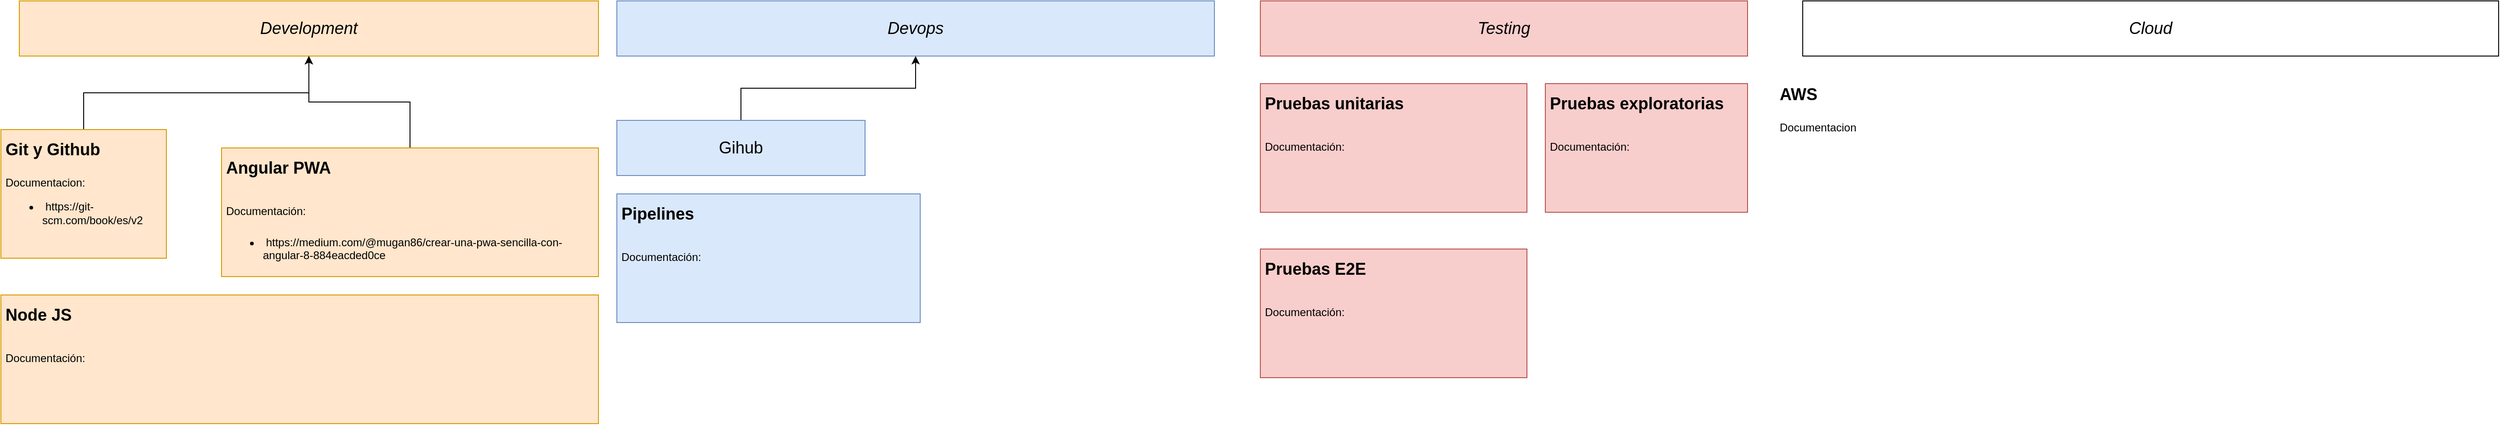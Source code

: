 <mxfile version="14.1.8" type="github" pages="2">
  <diagram id="YmT_-5XXrlfbfX3geV0W" name="Development roadmap">
    <mxGraphModel dx="1038" dy="548" grid="1" gridSize="10" guides="1" tooltips="1" connect="1" arrows="1" fold="1" page="1" pageScale="1" pageWidth="2000" pageHeight="2000" math="0" shadow="0">
      <root>
        <mxCell id="0" />
        <mxCell id="1" parent="0" />
        <mxCell id="GxBvIsNK3n5-PWfmjEQZ-1" value="Development" style="rounded=0;whiteSpace=wrap;html=1;fillColor=#ffe6cc;strokeColor=#d79b00;fontSize=18;fontStyle=2" parent="1" vertex="1">
          <mxGeometry x="50" y="70" width="630" height="60" as="geometry" />
        </mxCell>
        <mxCell id="GxBvIsNK3n5-PWfmjEQZ-2" value="Testing" style="rounded=0;whiteSpace=wrap;html=1;fillColor=#f8cecc;strokeColor=#b85450;fontSize=18;fontStyle=2" parent="1" vertex="1">
          <mxGeometry x="1400" y="70" width="530" height="60" as="geometry" />
        </mxCell>
        <mxCell id="GxBvIsNK3n5-PWfmjEQZ-3" value="Devops" style="rounded=0;whiteSpace=wrap;html=1;fillColor=#dae8fc;strokeColor=#6c8ebf;fontSize=18;fontStyle=2" parent="1" vertex="1">
          <mxGeometry x="700" y="70" width="650" height="60" as="geometry" />
        </mxCell>
        <mxCell id="GxBvIsNK3n5-PWfmjEQZ-4" value="Cloud" style="rounded=0;whiteSpace=wrap;html=1;fontSize=18;fontStyle=2" parent="1" vertex="1">
          <mxGeometry x="1990" y="70" width="757" height="60" as="geometry" />
        </mxCell>
        <mxCell id="50Z6vVFojl8kK-PPwzyE-3" value="" style="edgeStyle=orthogonalEdgeStyle;rounded=0;orthogonalLoop=1;jettySize=auto;html=1;" parent="1" source="qvffc2qcnDFIXGGzzOqj-3" target="GxBvIsNK3n5-PWfmjEQZ-1" edge="1">
          <mxGeometry relative="1" as="geometry" />
        </mxCell>
        <mxCell id="qvffc2qcnDFIXGGzzOqj-3" value="&lt;h1&gt;&lt;font style=&quot;font-size: 18px&quot;&gt;Git y Github&lt;/font&gt;&lt;/h1&gt;&lt;p&gt;Documentacion:&lt;/p&gt;&lt;p&gt;&lt;/p&gt;&lt;ul&gt;&lt;li&gt;&amp;nbsp;https://git-scm.com/book/es/v2&lt;/li&gt;&lt;/ul&gt;&lt;p&gt;&lt;/p&gt;" style="text;html=1;strokeColor=#d79b00;fillColor=#ffe6cc;spacing=5;spacingTop=-20;whiteSpace=wrap;overflow=hidden;rounded=0;" parent="1" vertex="1">
          <mxGeometry x="30" y="210" width="180" height="140" as="geometry" />
        </mxCell>
        <mxCell id="50Z6vVFojl8kK-PPwzyE-2" value="" style="edgeStyle=orthogonalEdgeStyle;rounded=0;orthogonalLoop=1;jettySize=auto;html=1;" parent="1" source="qvffc2qcnDFIXGGzzOqj-4" target="GxBvIsNK3n5-PWfmjEQZ-1" edge="1">
          <mxGeometry relative="1" as="geometry" />
        </mxCell>
        <mxCell id="qvffc2qcnDFIXGGzzOqj-4" value="&lt;h1&gt;&lt;span style=&quot;font-size: 18px&quot;&gt;Angular PWA&lt;/span&gt;&lt;/h1&gt;&lt;h1&gt;&lt;span style=&quot;font-size: 12px ; font-weight: normal&quot;&gt;Documentación:&lt;/span&gt;&lt;br&gt;&lt;/h1&gt;&lt;p&gt;&lt;/p&gt;&lt;ul&gt;&lt;li&gt;&amp;nbsp;https://medium.com/@mugan86/crear-una-pwa-sencilla-con-angular-8-884eacded0ce&lt;/li&gt;&lt;/ul&gt;&lt;p&gt;&lt;/p&gt;" style="text;html=1;strokeColor=#d79b00;fillColor=#ffe6cc;spacing=5;spacingTop=-20;whiteSpace=wrap;overflow=hidden;rounded=0;" parent="1" vertex="1">
          <mxGeometry x="270" y="230" width="410" height="140" as="geometry" />
        </mxCell>
        <mxCell id="qvffc2qcnDFIXGGzzOqj-5" value="&lt;h1&gt;&lt;span style=&quot;font-size: 18px&quot;&gt;Node JS&lt;/span&gt;&lt;/h1&gt;&lt;h1&gt;&lt;span style=&quot;font-size: 12px ; font-weight: normal&quot;&gt;Documentación:&lt;/span&gt;&lt;/h1&gt;&lt;p&gt;&lt;/p&gt;" style="text;html=1;strokeColor=#d79b00;fillColor=#ffe6cc;spacing=5;spacingTop=-20;whiteSpace=wrap;overflow=hidden;rounded=0;" parent="1" vertex="1">
          <mxGeometry x="30" y="390" width="650" height="140" as="geometry" />
        </mxCell>
        <mxCell id="50Z6vVFojl8kK-PPwzyE-1" value="" style="edgeStyle=orthogonalEdgeStyle;rounded=0;orthogonalLoop=1;jettySize=auto;html=1;" parent="1" source="qvffc2qcnDFIXGGzzOqj-7" target="GxBvIsNK3n5-PWfmjEQZ-3" edge="1">
          <mxGeometry relative="1" as="geometry" />
        </mxCell>
        <mxCell id="qvffc2qcnDFIXGGzzOqj-7" value="Gihub" style="rounded=0;whiteSpace=wrap;html=1;fontSize=18;fillColor=#dae8fc;strokeColor=#6c8ebf;" parent="1" vertex="1">
          <mxGeometry x="700" y="200" width="270" height="60" as="geometry" />
        </mxCell>
        <mxCell id="qvffc2qcnDFIXGGzzOqj-9" value="&lt;h1&gt;&lt;span style=&quot;font-size: 18px&quot;&gt;Pipelines&lt;/span&gt;&lt;/h1&gt;&lt;h1&gt;&lt;span style=&quot;font-size: 12px ; font-weight: normal&quot;&gt;Documentación:&lt;/span&gt;&lt;/h1&gt;&lt;p&gt;&lt;/p&gt;" style="text;html=1;strokeColor=#6c8ebf;fillColor=#dae8fc;spacing=5;spacingTop=-20;whiteSpace=wrap;overflow=hidden;rounded=0;" parent="1" vertex="1">
          <mxGeometry x="700" y="280" width="330" height="140" as="geometry" />
        </mxCell>
        <mxCell id="qvffc2qcnDFIXGGzzOqj-11" value="&lt;h1&gt;&lt;font style=&quot;font-size: 18px&quot;&gt;AWS&lt;/font&gt;&lt;/h1&gt;&lt;p&gt;Documentacion&lt;/p&gt;&lt;p&gt;&lt;/p&gt;" style="text;html=1;spacing=5;spacingTop=-20;whiteSpace=wrap;overflow=hidden;rounded=0;" parent="1" vertex="1">
          <mxGeometry x="1960" y="150" width="180" height="140" as="geometry" />
        </mxCell>
        <mxCell id="I1LktH2ITsMYGMCNA09F-1" value="&lt;h1&gt;&lt;span style=&quot;font-size: 18px&quot;&gt;Pruebas unitarias&lt;/span&gt;&lt;/h1&gt;&lt;h1&gt;&lt;span style=&quot;font-size: 12px ; font-weight: normal&quot;&gt;Documentación:&lt;/span&gt;&lt;/h1&gt;&lt;p&gt;&lt;/p&gt;" style="text;html=1;strokeColor=#b85450;fillColor=#f8cecc;spacing=5;spacingTop=-20;whiteSpace=wrap;overflow=hidden;rounded=0;" parent="1" vertex="1">
          <mxGeometry x="1400" y="160" width="290" height="140" as="geometry" />
        </mxCell>
        <mxCell id="I1LktH2ITsMYGMCNA09F-2" value="&lt;h1&gt;&lt;span style=&quot;font-size: 18px&quot;&gt;Pruebas E2E&lt;/span&gt;&lt;/h1&gt;&lt;h1&gt;&lt;span style=&quot;font-size: 12px ; font-weight: normal&quot;&gt;Documentación:&lt;/span&gt;&lt;/h1&gt;&lt;p&gt;&lt;/p&gt;" style="text;html=1;strokeColor=#b85450;fillColor=#f8cecc;spacing=5;spacingTop=-20;whiteSpace=wrap;overflow=hidden;rounded=0;" parent="1" vertex="1">
          <mxGeometry x="1400" y="340" width="290" height="140" as="geometry" />
        </mxCell>
        <mxCell id="I1LktH2ITsMYGMCNA09F-3" value="&lt;h1&gt;&lt;span style=&quot;font-size: 18px&quot;&gt;Pruebas exploratorias&lt;/span&gt;&lt;/h1&gt;&lt;h1&gt;&lt;span style=&quot;font-size: 12px ; font-weight: normal&quot;&gt;Documentación:&lt;/span&gt;&lt;/h1&gt;&lt;p&gt;&lt;/p&gt;" style="text;html=1;strokeColor=#b85450;fillColor=#f8cecc;spacing=5;spacingTop=-20;whiteSpace=wrap;overflow=hidden;rounded=0;" parent="1" vertex="1">
          <mxGeometry x="1710" y="160" width="220" height="140" as="geometry" />
        </mxCell>
      </root>
    </mxGraphModel>
  </diagram>
  <diagram id="mBSHv5Fz7k-0G3hWtxlf" name="Key notes">
    <mxGraphModel dx="782" dy="649" grid="1" gridSize="10" guides="1" tooltips="1" connect="1" arrows="1" fold="1" page="1" pageScale="1" pageWidth="850" pageHeight="1100" math="0" shadow="0">
      <root>
        <mxCell id="dvMPihn0DReouZ1j8ZHG-0" />
        <mxCell id="dvMPihn0DReouZ1j8ZHG-1" parent="dvMPihn0DReouZ1j8ZHG-0" />
        <mxCell id="ZbU5Fs8OvhLTuVTiGujP-0" value="Repositorios de interes" style="rounded=0;whiteSpace=wrap;html=1;fontSize=18;" parent="dvMPihn0DReouZ1j8ZHG-1" vertex="1">
          <mxGeometry x="50" y="40" width="290" height="60" as="geometry" />
        </mxCell>
        <mxCell id="ZbU5Fs8OvhLTuVTiGujP-4" value="" style="edgeStyle=orthogonalEdgeStyle;rounded=0;orthogonalLoop=1;jettySize=auto;html=1;fontSize=14;" parent="dvMPihn0DReouZ1j8ZHG-1" source="ZbU5Fs8OvhLTuVTiGujP-3" target="ZbU5Fs8OvhLTuVTiGujP-0" edge="1">
          <mxGeometry relative="1" as="geometry" />
        </mxCell>
        <mxCell id="ZbU5Fs8OvhLTuVTiGujP-3" value="&lt;ul&gt;&lt;li&gt;&lt;span style=&quot;font-size: 13px&quot;&gt;https://github.com/dephraiim/awesome-developer-dictionary&lt;/span&gt;&lt;/li&gt;&lt;li&gt;&lt;span style=&quot;font-size: 13px&quot;&gt;https://github.com/commitizen-tools/commitizen&lt;/span&gt;&lt;br&gt;&lt;/li&gt;&lt;li&gt;&lt;span style=&quot;font-size: 13px&quot;&gt;https://github.com/kamranahmedse/developer-roadmap&lt;/span&gt;&lt;br&gt;&lt;/li&gt;&lt;li&gt;&lt;span style=&quot;font-size: 13px&quot;&gt;https://github.com/topics/pwa&lt;/span&gt;&lt;br&gt;&lt;/li&gt;&lt;/ul&gt;" style="rounded=0;whiteSpace=wrap;html=1;fontSize=14;" parent="dvMPihn0DReouZ1j8ZHG-1" vertex="1">
          <mxGeometry x="50" y="150" width="420" height="120" as="geometry" />
        </mxCell>
      </root>
    </mxGraphModel>
  </diagram>
</mxfile>
